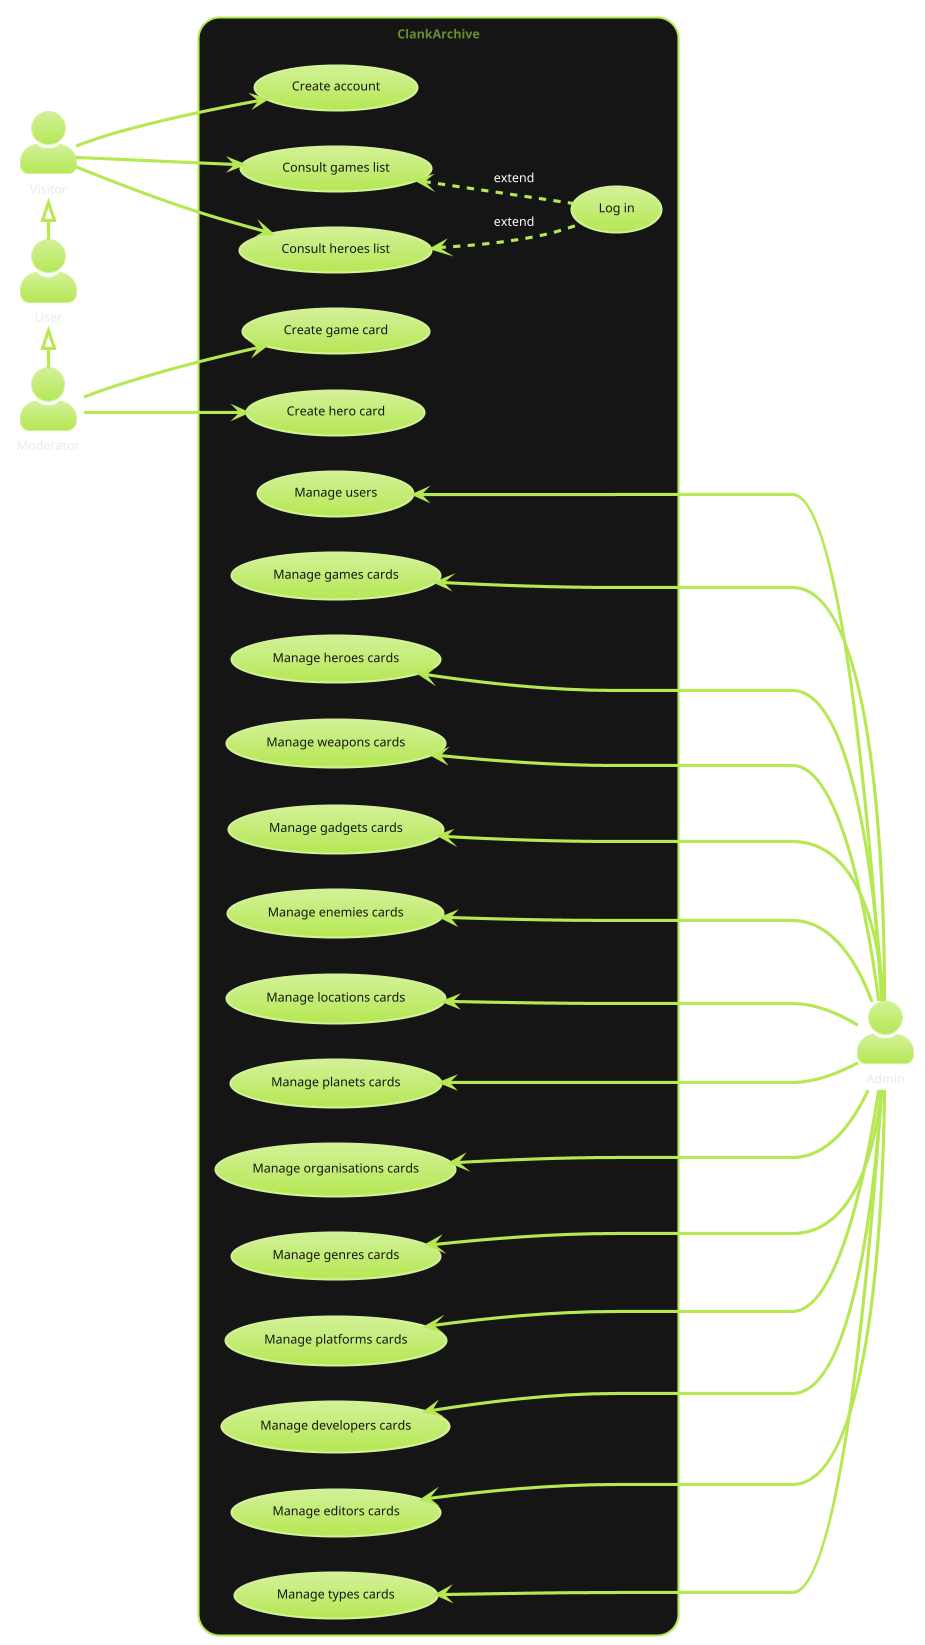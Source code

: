 @startuml
!theme hacker

left to right direction
skinparam actorStyle awesome
actor "Visitor" as visitor
actor "User" as user
actor "Moderator" as mod
actor "Admin" as admin
rectangle ClankArchive {
  usecase "Create account" as UC1
  usecase "Log in" as UC2
  usecase "Consult games list" as UC5
  usecase "Consult heroes list" as UC6
  usecase "Create game card" as UC7
  usecase "Create hero card" as UC8

  usecase "Manage users" as UC10
  usecase "Manage games cards" as UC11
  usecase "Manage heroes cards" as UC12
  usecase "Manage weapons cards" as UC13
  usecase "Manage gadgets cards" as UC14
  usecase "Manage enemies cards" as UC15
  usecase "Manage locations cards" as UC16
  usecase "Manage planets cards" as UC17
  usecase "Manage organisations cards" as UC18
  usecase "Manage genres cards" as UC19
  usecase "Manage platforms cards" as UC20
  usecase "Manage developers cards" as UC21
  usecase "Manage editors cards" as UC22
  usecase "Manage types cards" as UC23
  'usecase "Manage reviews" as UC12
}
visitor <|- user
user <|- mod

visitor --> UC1
visitor --> UC5
visitor --> UC6

mod ---> UC7
mod ---> UC8

UC5 <.. UC2 :extend
UC6 <.. UC2 :extend

UC10 <----- admin
UC11 <----- admin
UC12 <----- admin
UC13 <----- admin
UC14 <----- admin
UC15 <----- admin
UC16 <----- admin
UC17 <----- admin
UC18 <----- admin
UC19 <----- admin
UC20 <----- admin
UC21 <----- admin
UC22 <----- admin
UC23 <----- admin
'UC12 <-- admin
@enduml